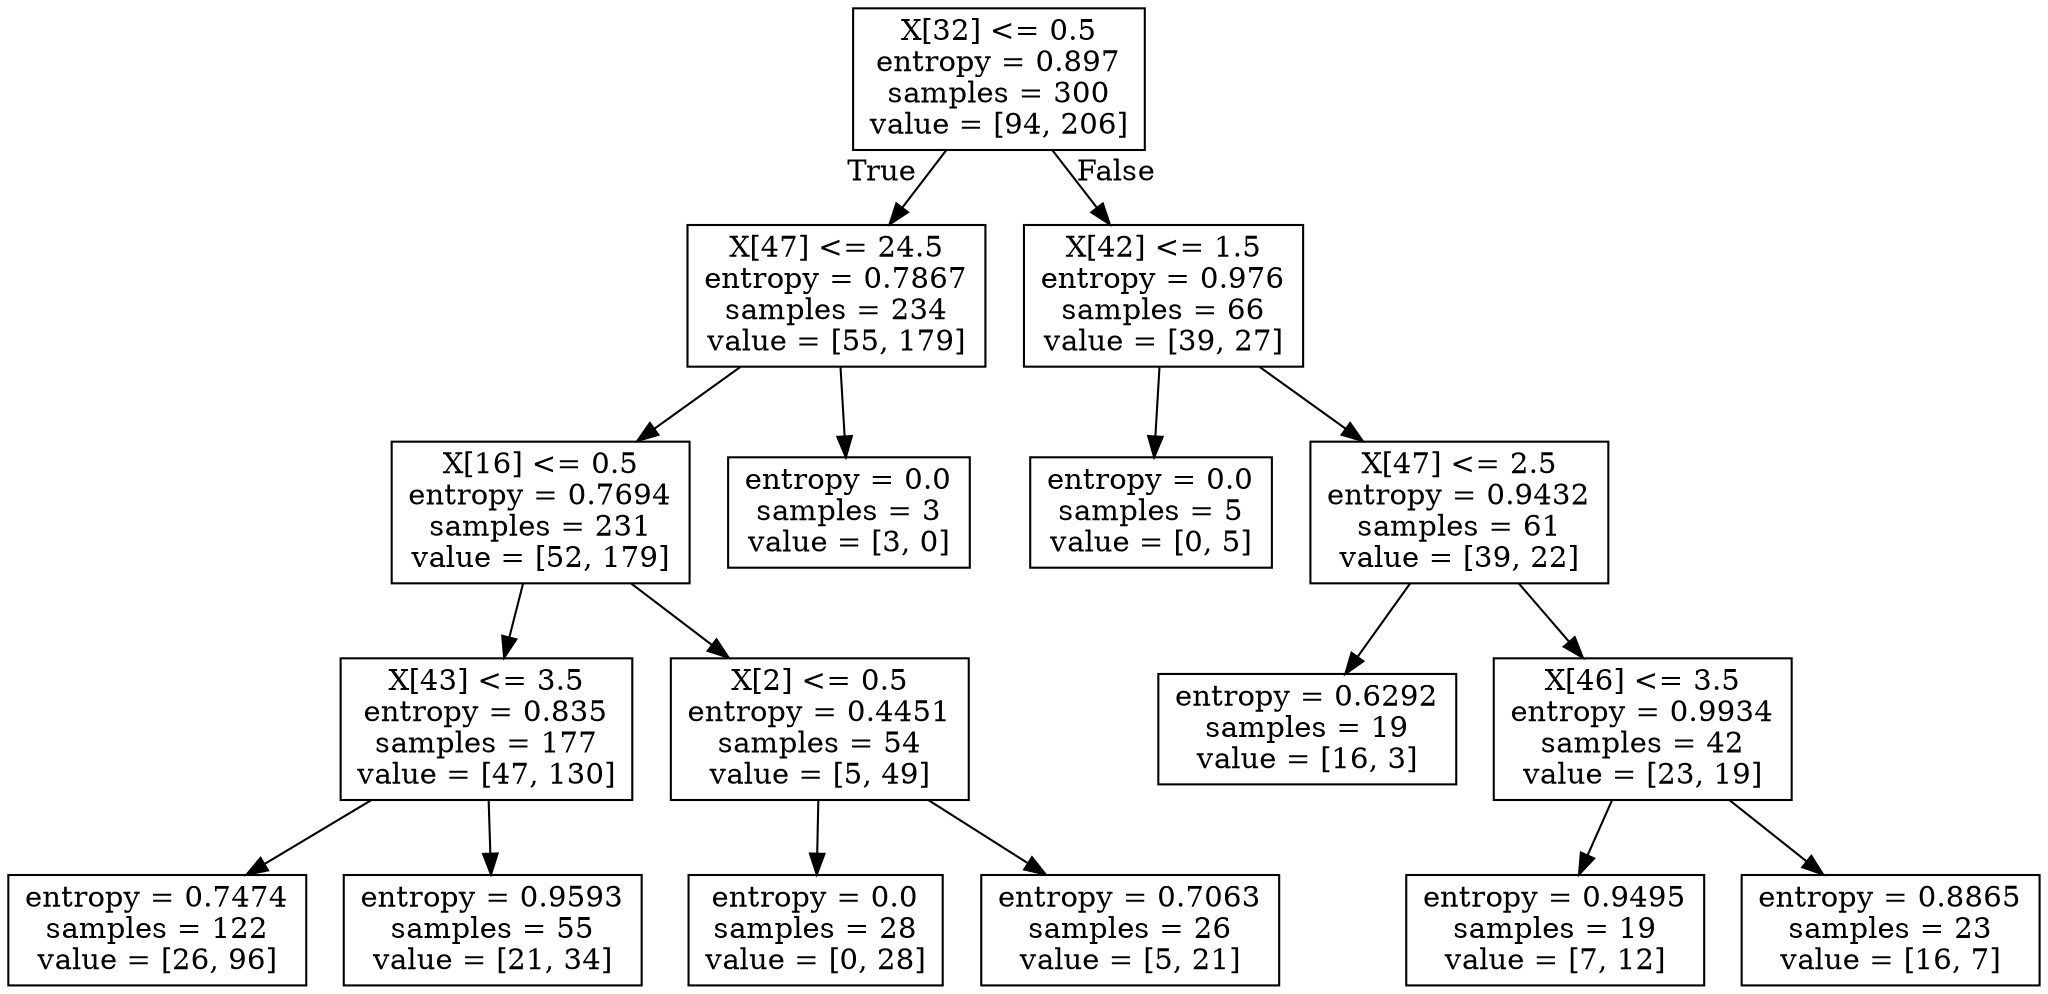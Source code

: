 digraph Tree {
node [shape=box] ;
0 [label="X[32] <= 0.5\nentropy = 0.897\nsamples = 300\nvalue = [94, 206]"] ;
1 [label="X[47] <= 24.5\nentropy = 0.7867\nsamples = 234\nvalue = [55, 179]"] ;
0 -> 1 [labeldistance=2.5, labelangle=45, headlabel="True"] ;
2 [label="X[16] <= 0.5\nentropy = 0.7694\nsamples = 231\nvalue = [52, 179]"] ;
1 -> 2 ;
3 [label="X[43] <= 3.5\nentropy = 0.835\nsamples = 177\nvalue = [47, 130]"] ;
2 -> 3 ;
4 [label="entropy = 0.7474\nsamples = 122\nvalue = [26, 96]"] ;
3 -> 4 ;
5 [label="entropy = 0.9593\nsamples = 55\nvalue = [21, 34]"] ;
3 -> 5 ;
6 [label="X[2] <= 0.5\nentropy = 0.4451\nsamples = 54\nvalue = [5, 49]"] ;
2 -> 6 ;
7 [label="entropy = 0.0\nsamples = 28\nvalue = [0, 28]"] ;
6 -> 7 ;
8 [label="entropy = 0.7063\nsamples = 26\nvalue = [5, 21]"] ;
6 -> 8 ;
9 [label="entropy = 0.0\nsamples = 3\nvalue = [3, 0]"] ;
1 -> 9 ;
10 [label="X[42] <= 1.5\nentropy = 0.976\nsamples = 66\nvalue = [39, 27]"] ;
0 -> 10 [labeldistance=2.5, labelangle=-45, headlabel="False"] ;
11 [label="entropy = 0.0\nsamples = 5\nvalue = [0, 5]"] ;
10 -> 11 ;
12 [label="X[47] <= 2.5\nentropy = 0.9432\nsamples = 61\nvalue = [39, 22]"] ;
10 -> 12 ;
13 [label="entropy = 0.6292\nsamples = 19\nvalue = [16, 3]"] ;
12 -> 13 ;
14 [label="X[46] <= 3.5\nentropy = 0.9934\nsamples = 42\nvalue = [23, 19]"] ;
12 -> 14 ;
15 [label="entropy = 0.9495\nsamples = 19\nvalue = [7, 12]"] ;
14 -> 15 ;
16 [label="entropy = 0.8865\nsamples = 23\nvalue = [16, 7]"] ;
14 -> 16 ;
}